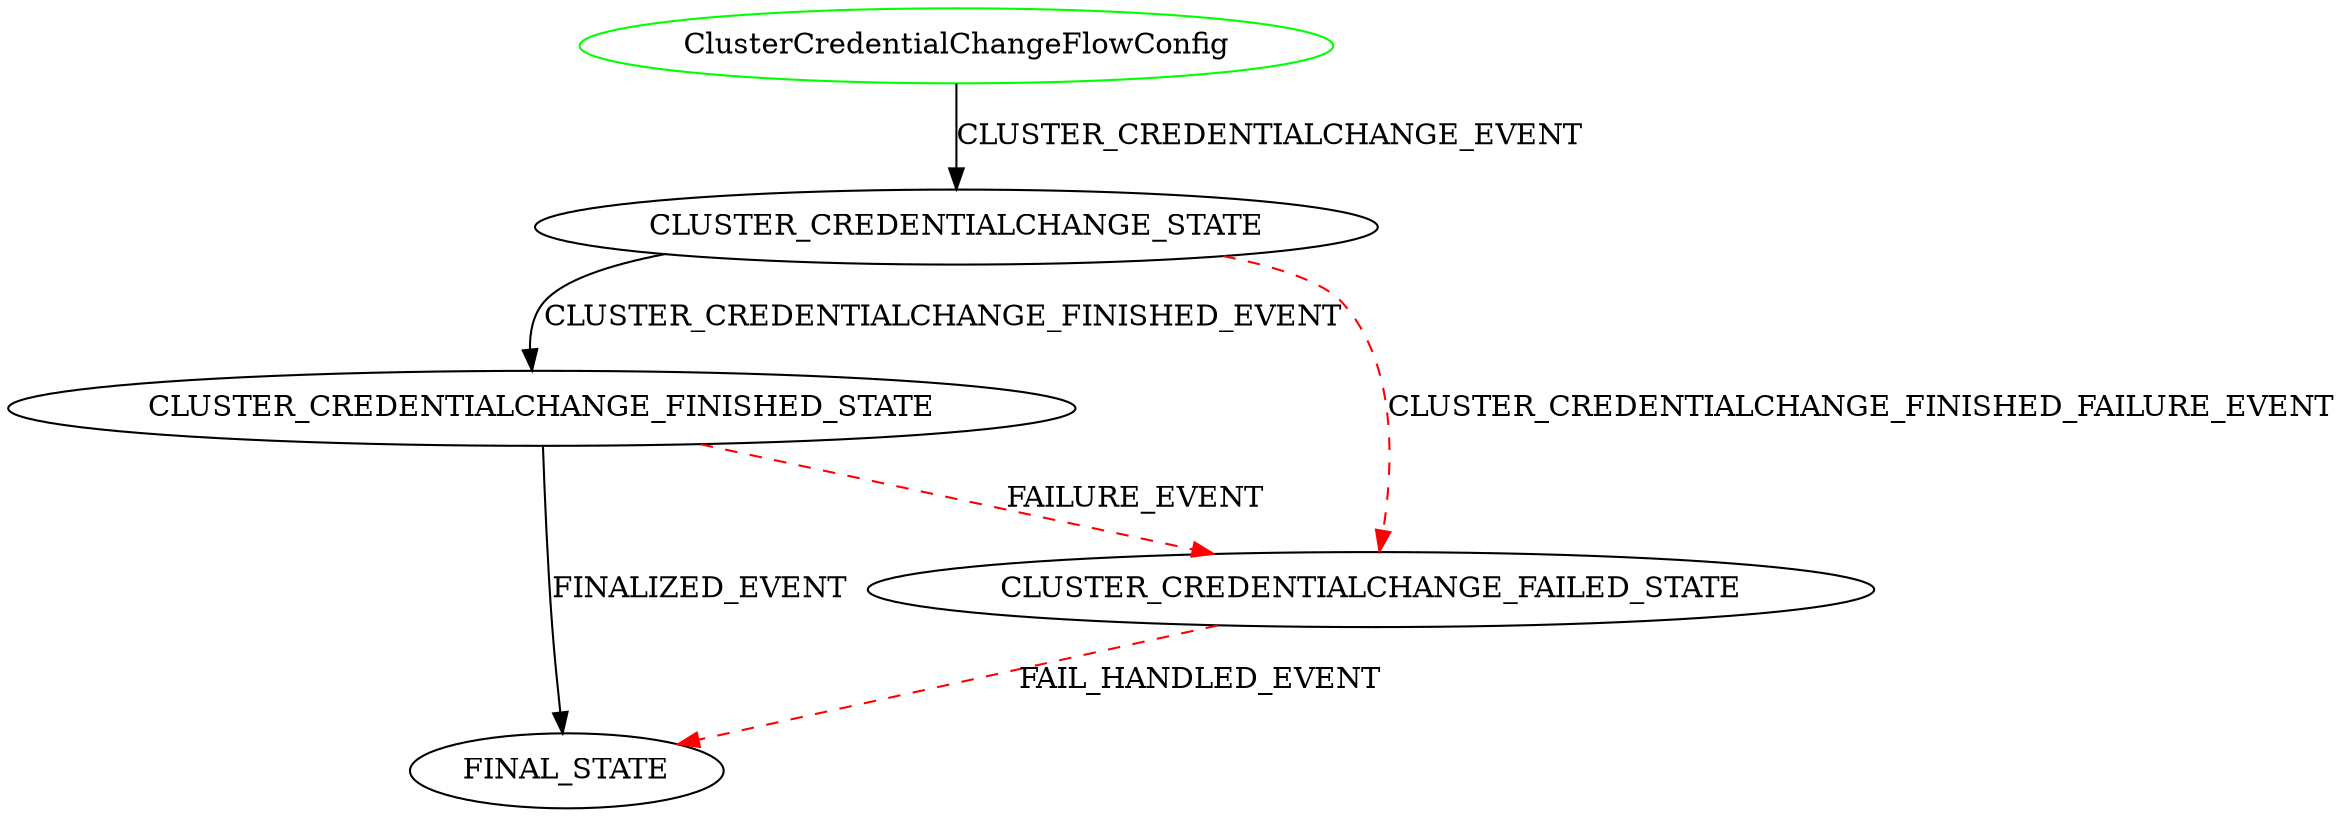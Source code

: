 digraph {
INIT_STATE [label="ClusterCredentialChangeFlowConfig" shape=ellipse color=green];
INIT_STATE -> CLUSTER_CREDENTIALCHANGE_STATE [label="CLUSTER_CREDENTIALCHANGE_EVENT" color=black style=solid];
CLUSTER_CREDENTIALCHANGE_STATE -> CLUSTER_CREDENTIALCHANGE_FINISHED_STATE [label="CLUSTER_CREDENTIALCHANGE_FINISHED_EVENT" color=black style=solid];
CLUSTER_CREDENTIALCHANGE_STATE -> CLUSTER_CREDENTIALCHANGE_FAILED_STATE [label="CLUSTER_CREDENTIALCHANGE_FINISHED_FAILURE_EVENT" color=red style=dashed];
CLUSTER_CREDENTIALCHANGE_FAILED_STATE -> FINAL_STATE [label="FAIL_HANDLED_EVENT" color=red style=dashed];
CLUSTER_CREDENTIALCHANGE_FINISHED_STATE -> FINAL_STATE [label="FINALIZED_EVENT" color=black style=solid];
CLUSTER_CREDENTIALCHANGE_FINISHED_STATE -> CLUSTER_CREDENTIALCHANGE_FAILED_STATE [label="FAILURE_EVENT" color=red style=dashed];
}